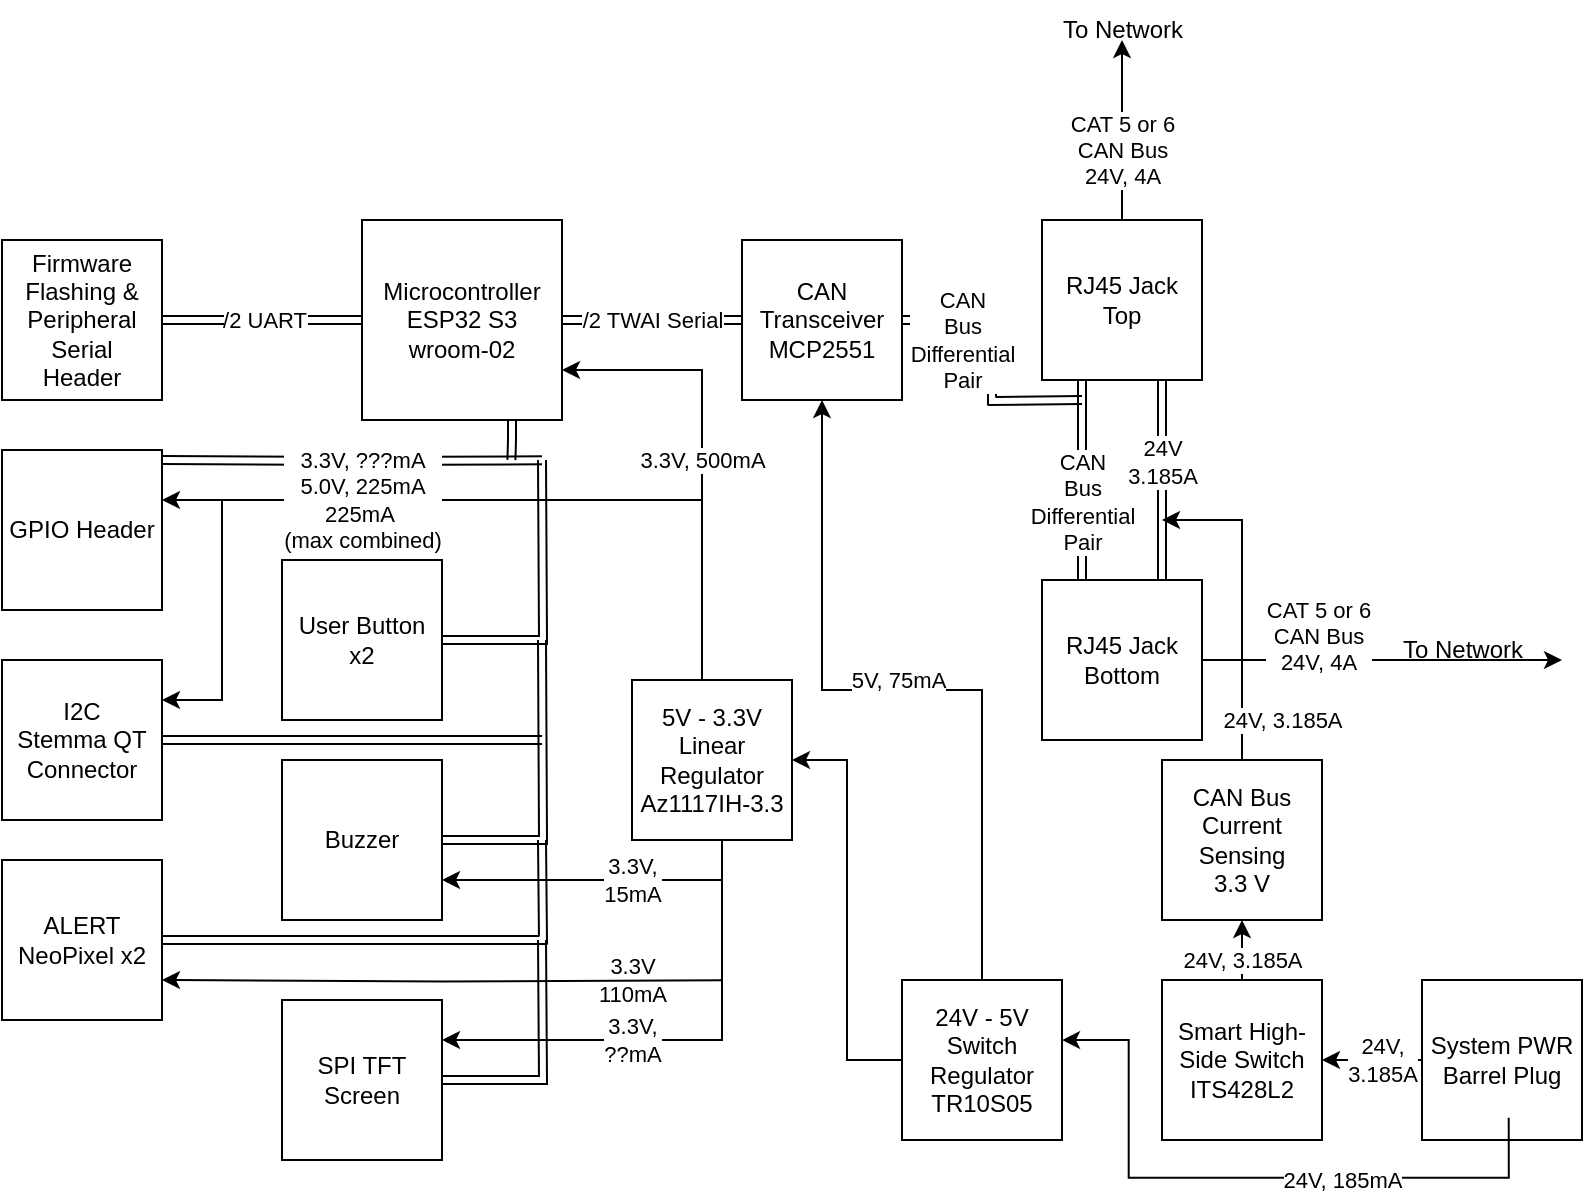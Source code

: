 <mxfile version="24.7.17">
  <diagram name="Page-1" id="OL-ri_v8O1SVaGKDePar">
    <mxGraphModel dx="1854" dy="681" grid="1" gridSize="10" guides="1" tooltips="1" connect="1" arrows="1" fold="1" page="1" pageScale="1" pageWidth="850" pageHeight="1100" math="0" shadow="0">
      <root>
        <mxCell id="0" />
        <mxCell id="1" parent="0" />
        <mxCell id="ekSo-SWd0g9FvmDKu4Mh-38" style="edgeStyle=orthogonalEdgeStyle;rounded=0;orthogonalLoop=1;jettySize=auto;html=1;exitX=1;exitY=0.25;exitDx=0;exitDy=0;shape=link;" edge="1" parent="1">
          <mxGeometry relative="1" as="geometry">
            <mxPoint x="70.0" y="300.143" as="targetPoint" />
            <mxPoint x="-120" y="300" as="sourcePoint" />
          </mxGeometry>
        </mxCell>
        <mxCell id="oyfi-5hGYGsT8HOiiuwC-3" style="edgeStyle=orthogonalEdgeStyle;rounded=0;orthogonalLoop=1;jettySize=auto;html=1;exitX=0.25;exitY=1;exitDx=0;exitDy=0;entryX=0.25;entryY=0;entryDx=0;entryDy=0;shape=link;" parent="1" source="oyfi-5hGYGsT8HOiiuwC-1" target="oyfi-5hGYGsT8HOiiuwC-2" edge="1">
          <mxGeometry relative="1" as="geometry" />
        </mxCell>
        <mxCell id="oyfi-5hGYGsT8HOiiuwC-4" value="CAN&lt;div&gt;Bus&lt;/div&gt;&lt;div&gt;Differential&lt;br&gt;&lt;/div&gt;&lt;div&gt;Pair&lt;/div&gt;" style="edgeLabel;html=1;align=center;verticalAlign=middle;resizable=0;points=[];" parent="oyfi-5hGYGsT8HOiiuwC-3" vertex="1" connectable="0">
          <mxGeometry x="-0.15" y="-2" relative="1" as="geometry">
            <mxPoint x="2" y="18" as="offset" />
          </mxGeometry>
        </mxCell>
        <mxCell id="oyfi-5hGYGsT8HOiiuwC-5" style="edgeStyle=orthogonalEdgeStyle;rounded=0;orthogonalLoop=1;jettySize=auto;html=1;exitX=0.75;exitY=1;exitDx=0;exitDy=0;entryX=0.75;entryY=0;entryDx=0;entryDy=0;shape=link;" parent="1" source="oyfi-5hGYGsT8HOiiuwC-1" target="oyfi-5hGYGsT8HOiiuwC-2" edge="1">
          <mxGeometry relative="1" as="geometry" />
        </mxCell>
        <mxCell id="oyfi-5hGYGsT8HOiiuwC-6" value="24V&lt;div&gt;3.185A&lt;/div&gt;" style="edgeLabel;html=1;align=center;verticalAlign=middle;resizable=0;points=[];" parent="oyfi-5hGYGsT8HOiiuwC-5" vertex="1" connectable="0">
          <mxGeometry x="-0.293" relative="1" as="geometry">
            <mxPoint y="5" as="offset" />
          </mxGeometry>
        </mxCell>
        <mxCell id="XrycKpvrp2F0hZC2AMQf-7" style="edgeStyle=orthogonalEdgeStyle;rounded=0;orthogonalLoop=1;jettySize=auto;html=1;" parent="1" source="oyfi-5hGYGsT8HOiiuwC-1" edge="1">
          <mxGeometry relative="1" as="geometry">
            <mxPoint x="360" y="90" as="targetPoint" />
          </mxGeometry>
        </mxCell>
        <mxCell id="XrycKpvrp2F0hZC2AMQf-9" value="CAT 5 or 6&lt;div&gt;CAN Bus&lt;/div&gt;&lt;div&gt;24V, 4A&lt;/div&gt;" style="edgeLabel;html=1;align=center;verticalAlign=middle;resizable=0;points=[];" parent="XrycKpvrp2F0hZC2AMQf-7" vertex="1" connectable="0">
          <mxGeometry x="-0.097" y="-1" relative="1" as="geometry">
            <mxPoint x="-1" y="6" as="offset" />
          </mxGeometry>
        </mxCell>
        <mxCell id="oyfi-5hGYGsT8HOiiuwC-1" value="RJ45 Jack&lt;div&gt;Top&lt;/div&gt;" style="whiteSpace=wrap;html=1;aspect=fixed;" parent="1" vertex="1">
          <mxGeometry x="320" y="180" width="80" height="80" as="geometry" />
        </mxCell>
        <mxCell id="XrycKpvrp2F0hZC2AMQf-13" style="edgeStyle=orthogonalEdgeStyle;rounded=0;orthogonalLoop=1;jettySize=auto;html=1;" parent="1" source="oyfi-5hGYGsT8HOiiuwC-2" edge="1">
          <mxGeometry relative="1" as="geometry">
            <mxPoint x="580" y="400" as="targetPoint" />
          </mxGeometry>
        </mxCell>
        <mxCell id="oyfi-5hGYGsT8HOiiuwC-2" value="RJ45 Jack&lt;div&gt;Bottom&lt;/div&gt;" style="whiteSpace=wrap;html=1;aspect=fixed;" parent="1" vertex="1">
          <mxGeometry x="320" y="360" width="80" height="80" as="geometry" />
        </mxCell>
        <mxCell id="XrycKpvrp2F0hZC2AMQf-8" value="To Network" style="text;html=1;align=center;verticalAlign=middle;resizable=0;points=[];autosize=1;strokeColor=none;fillColor=none;" parent="1" vertex="1">
          <mxGeometry x="320" y="70" width="80" height="30" as="geometry" />
        </mxCell>
        <mxCell id="XrycKpvrp2F0hZC2AMQf-14" value="To Network" style="text;html=1;align=center;verticalAlign=middle;resizable=0;points=[];autosize=1;strokeColor=none;fillColor=none;" parent="1" vertex="1">
          <mxGeometry x="490" y="380" width="80" height="30" as="geometry" />
        </mxCell>
        <mxCell id="XrycKpvrp2F0hZC2AMQf-15" value="CAT 5 or 6&lt;div&gt;CAN Bus&lt;/div&gt;&lt;div&gt;24V, 4A&lt;/div&gt;" style="edgeLabel;html=1;align=center;verticalAlign=middle;resizable=0;points=[];" parent="1" vertex="1" connectable="0">
          <mxGeometry x="460" y="380.002" as="geometry">
            <mxPoint x="-2" y="8" as="offset" />
          </mxGeometry>
        </mxCell>
        <mxCell id="XrycKpvrp2F0hZC2AMQf-21" style="edgeStyle=orthogonalEdgeStyle;rounded=0;orthogonalLoop=1;jettySize=auto;html=1;entryX=0;entryY=0.5;entryDx=0;entryDy=0;shape=link;" parent="1" source="XrycKpvrp2F0hZC2AMQf-16" target="XrycKpvrp2F0hZC2AMQf-17" edge="1">
          <mxGeometry relative="1" as="geometry" />
        </mxCell>
        <mxCell id="XrycKpvrp2F0hZC2AMQf-22" value="/2 TWAI Serial" style="edgeLabel;html=1;align=center;verticalAlign=middle;resizable=0;points=[];" parent="XrycKpvrp2F0hZC2AMQf-21" vertex="1" connectable="0">
          <mxGeometry x="0.193" relative="1" as="geometry">
            <mxPoint x="-9" as="offset" />
          </mxGeometry>
        </mxCell>
        <mxCell id="ekSo-SWd0g9FvmDKu4Mh-39" style="edgeStyle=orthogonalEdgeStyle;rounded=0;orthogonalLoop=1;jettySize=auto;html=1;exitX=0.75;exitY=1;exitDx=0;exitDy=0;shape=link;" edge="1" parent="1" source="XrycKpvrp2F0hZC2AMQf-16">
          <mxGeometry relative="1" as="geometry">
            <mxPoint x="54.714" y="300" as="targetPoint" />
            <Array as="points">
              <mxPoint x="55" y="290" />
              <mxPoint x="55" y="290" />
            </Array>
          </mxGeometry>
        </mxCell>
        <mxCell id="XrycKpvrp2F0hZC2AMQf-16" value="&lt;div&gt;Microcontroller&lt;/div&gt;ESP32 S3&lt;div&gt;wroom-02&lt;/div&gt;" style="whiteSpace=wrap;html=1;aspect=fixed;" parent="1" vertex="1">
          <mxGeometry x="-20" y="180" width="100" height="100" as="geometry" />
        </mxCell>
        <mxCell id="ekSo-SWd0g9FvmDKu4Mh-42" style="edgeStyle=orthogonalEdgeStyle;rounded=0;orthogonalLoop=1;jettySize=auto;html=1;shape=link;" edge="1" parent="1" source="XrycKpvrp2F0hZC2AMQf-17">
          <mxGeometry relative="1" as="geometry">
            <mxPoint x="340" y="270" as="targetPoint" />
          </mxGeometry>
        </mxCell>
        <mxCell id="XrycKpvrp2F0hZC2AMQf-17" value="CAN Transceiver&lt;div&gt;MCP2551&lt;/div&gt;" style="whiteSpace=wrap;html=1;aspect=fixed;" parent="1" vertex="1">
          <mxGeometry x="170" y="190" width="80" height="80" as="geometry" />
        </mxCell>
        <mxCell id="ekSo-SWd0g9FvmDKu4Mh-13" style="edgeStyle=orthogonalEdgeStyle;rounded=0;orthogonalLoop=1;jettySize=auto;html=1;entryX=1;entryY=0.5;entryDx=0;entryDy=0;" edge="1" parent="1" source="XrycKpvrp2F0hZC2AMQf-26" target="XrycKpvrp2F0hZC2AMQf-32">
          <mxGeometry relative="1" as="geometry" />
        </mxCell>
        <mxCell id="ekSo-SWd0g9FvmDKu4Mh-14" style="edgeStyle=orthogonalEdgeStyle;rounded=0;orthogonalLoop=1;jettySize=auto;html=1;entryX=0.5;entryY=1;entryDx=0;entryDy=0;" edge="1" parent="1" source="XrycKpvrp2F0hZC2AMQf-26" target="XrycKpvrp2F0hZC2AMQf-17">
          <mxGeometry relative="1" as="geometry" />
        </mxCell>
        <mxCell id="ekSo-SWd0g9FvmDKu4Mh-15" value="5V, 75mA" style="edgeLabel;html=1;align=center;verticalAlign=middle;resizable=0;points=[];" vertex="1" connectable="0" parent="ekSo-SWd0g9FvmDKu4Mh-14">
          <mxGeometry x="0.065" relative="1" as="geometry">
            <mxPoint x="10" y="-5" as="offset" />
          </mxGeometry>
        </mxCell>
        <mxCell id="XrycKpvrp2F0hZC2AMQf-26" value="24V - 5V&lt;div&gt;Switch Regulator&lt;/div&gt;&lt;div&gt;TR10S05&lt;/div&gt;" style="whiteSpace=wrap;html=1;aspect=fixed;" parent="1" vertex="1">
          <mxGeometry x="250" y="560" width="80" height="80" as="geometry" />
        </mxCell>
        <mxCell id="ekSo-SWd0g9FvmDKu4Mh-17" style="edgeStyle=orthogonalEdgeStyle;rounded=0;orthogonalLoop=1;jettySize=auto;html=1;entryX=1;entryY=0.75;entryDx=0;entryDy=0;" edge="1" parent="1" source="XrycKpvrp2F0hZC2AMQf-32" target="XrycKpvrp2F0hZC2AMQf-16">
          <mxGeometry relative="1" as="geometry">
            <Array as="points">
              <mxPoint x="150" y="255" />
            </Array>
          </mxGeometry>
        </mxCell>
        <mxCell id="ekSo-SWd0g9FvmDKu4Mh-33" value="3.3V, 500mA" style="edgeLabel;html=1;align=center;verticalAlign=middle;resizable=0;points=[];" vertex="1" connectable="0" parent="ekSo-SWd0g9FvmDKu4Mh-17">
          <mxGeometry x="-0.5" relative="1" as="geometry">
            <mxPoint y="-54" as="offset" />
          </mxGeometry>
        </mxCell>
        <mxCell id="ekSo-SWd0g9FvmDKu4Mh-31" style="edgeStyle=orthogonalEdgeStyle;rounded=0;orthogonalLoop=1;jettySize=auto;html=1;entryX=1;entryY=0.75;entryDx=0;entryDy=0;" edge="1" parent="1" source="XrycKpvrp2F0hZC2AMQf-32" target="HpbLE3dxOEh4a_S6CJni-2">
          <mxGeometry relative="1" as="geometry">
            <Array as="points">
              <mxPoint x="160" y="510" />
            </Array>
          </mxGeometry>
        </mxCell>
        <mxCell id="XrycKpvrp2F0hZC2AMQf-32" value="5V - 3.3V&lt;div&gt;Linear&lt;/div&gt;&lt;div&gt;Regulator&lt;/div&gt;&lt;div&gt;Az1117IH-3.3&lt;br&gt;&lt;/div&gt;" style="whiteSpace=wrap;html=1;aspect=fixed;" parent="1" vertex="1">
          <mxGeometry x="115" y="410" width="80" height="80" as="geometry" />
        </mxCell>
        <mxCell id="XrycKpvrp2F0hZC2AMQf-38" style="edgeStyle=orthogonalEdgeStyle;rounded=0;orthogonalLoop=1;jettySize=auto;html=1;entryX=0;entryY=0.5;entryDx=0;entryDy=0;shape=link;" parent="1" source="XrycKpvrp2F0hZC2AMQf-37" target="XrycKpvrp2F0hZC2AMQf-16" edge="1">
          <mxGeometry relative="1" as="geometry" />
        </mxCell>
        <mxCell id="XrycKpvrp2F0hZC2AMQf-39" value="/2 UART" style="edgeLabel;html=1;align=center;verticalAlign=middle;resizable=0;points=[];" parent="XrycKpvrp2F0hZC2AMQf-38" vertex="1" connectable="0">
          <mxGeometry x="0.006" relative="1" as="geometry">
            <mxPoint as="offset" />
          </mxGeometry>
        </mxCell>
        <mxCell id="XrycKpvrp2F0hZC2AMQf-37" value="&lt;div&gt;Firmware Flashing &amp;amp; Peripheral Serial&lt;/div&gt;&lt;div&gt;Header&lt;/div&gt;" style="whiteSpace=wrap;html=1;aspect=fixed;" parent="1" vertex="1">
          <mxGeometry x="-200" y="190" width="80" height="80" as="geometry" />
        </mxCell>
        <mxCell id="ekSo-SWd0g9FvmDKu4Mh-36" style="edgeStyle=orthogonalEdgeStyle;rounded=0;orthogonalLoop=1;jettySize=auto;html=1;" edge="1" parent="1">
          <mxGeometry relative="1" as="geometry">
            <mxPoint x="-120" y="320" as="targetPoint" />
            <mxPoint x="150.0" y="320" as="sourcePoint" />
          </mxGeometry>
        </mxCell>
        <mxCell id="ekSo-SWd0g9FvmDKu4Mh-37" value="3.3V, ???mA&lt;div&gt;5.0V, 225mA&lt;br&gt;&lt;div&gt;&lt;div&gt;225mA&amp;nbsp;&lt;/div&gt;&lt;div&gt;(max combined)&lt;/div&gt;&lt;/div&gt;&lt;/div&gt;" style="edgeLabel;html=1;align=center;verticalAlign=middle;resizable=0;points=[];" vertex="1" connectable="0" parent="ekSo-SWd0g9FvmDKu4Mh-36">
          <mxGeometry x="0.258" relative="1" as="geometry">
            <mxPoint as="offset" />
          </mxGeometry>
        </mxCell>
        <mxCell id="XrycKpvrp2F0hZC2AMQf-40" value="&lt;div&gt;GPIO Header&lt;/div&gt;" style="whiteSpace=wrap;html=1;aspect=fixed;" parent="1" vertex="1">
          <mxGeometry x="-200" y="295" width="80" height="80" as="geometry" />
        </mxCell>
        <mxCell id="ekSo-SWd0g9FvmDKu4Mh-24" style="edgeStyle=orthogonalEdgeStyle;rounded=0;orthogonalLoop=1;jettySize=auto;html=1;shape=link;" edge="1" parent="1" source="XrycKpvrp2F0hZC2AMQf-52">
          <mxGeometry relative="1" as="geometry">
            <mxPoint x="70.0" y="440" as="targetPoint" />
          </mxGeometry>
        </mxCell>
        <mxCell id="ekSo-SWd0g9FvmDKu4Mh-46" style="edgeStyle=orthogonalEdgeStyle;rounded=0;orthogonalLoop=1;jettySize=auto;html=1;exitX=1;exitY=0.25;exitDx=0;exitDy=0;entryX=1;entryY=0.25;entryDx=0;entryDy=0;" edge="1" parent="1" target="XrycKpvrp2F0hZC2AMQf-52">
          <mxGeometry relative="1" as="geometry">
            <mxPoint x="-90" y="320" as="sourcePoint" />
            <Array as="points">
              <mxPoint x="-90" y="420" />
            </Array>
          </mxGeometry>
        </mxCell>
        <mxCell id="XrycKpvrp2F0hZC2AMQf-52" value="&lt;div&gt;I2C&lt;/div&gt;&lt;div&gt;Stemma QT&lt;/div&gt;&lt;div&gt;Connector&lt;/div&gt;" style="whiteSpace=wrap;html=1;aspect=fixed;" parent="1" vertex="1">
          <mxGeometry x="-200" y="400" width="80" height="80" as="geometry" />
        </mxCell>
        <mxCell id="ekSo-SWd0g9FvmDKu4Mh-25" style="edgeStyle=orthogonalEdgeStyle;rounded=0;orthogonalLoop=1;jettySize=auto;html=1;shape=link;" edge="1" parent="1" source="HpbLE3dxOEh4a_S6CJni-1">
          <mxGeometry relative="1" as="geometry">
            <mxPoint x="70.0" y="490" as="targetPoint" />
          </mxGeometry>
        </mxCell>
        <mxCell id="ekSo-SWd0g9FvmDKu4Mh-29" value="3.3V&lt;div&gt;110mA&lt;/div&gt;" style="edgeLabel;html=1;align=center;verticalAlign=middle;resizable=0;points=[];" vertex="1" connectable="0" parent="ekSo-SWd0g9FvmDKu4Mh-25">
          <mxGeometry x="-0.759" y="3" relative="1" as="geometry">
            <mxPoint x="206" y="23" as="offset" />
          </mxGeometry>
        </mxCell>
        <mxCell id="ekSo-SWd0g9FvmDKu4Mh-45" style="edgeStyle=orthogonalEdgeStyle;rounded=0;orthogonalLoop=1;jettySize=auto;html=1;exitX=1;exitY=0.75;exitDx=0;exitDy=0;entryX=1;entryY=0.75;entryDx=0;entryDy=0;" edge="1" parent="1" target="HpbLE3dxOEh4a_S6CJni-1">
          <mxGeometry relative="1" as="geometry">
            <mxPoint x="160" y="560.182" as="sourcePoint" />
          </mxGeometry>
        </mxCell>
        <mxCell id="HpbLE3dxOEh4a_S6CJni-1" value="ALERT&lt;div&gt;NeoPixel x2&lt;/div&gt;" style="whiteSpace=wrap;html=1;aspect=fixed;" parent="1" vertex="1">
          <mxGeometry x="-200" y="500" width="80" height="80" as="geometry" />
        </mxCell>
        <mxCell id="ekSo-SWd0g9FvmDKu4Mh-20" style="edgeStyle=orthogonalEdgeStyle;rounded=0;orthogonalLoop=1;jettySize=auto;html=1;shape=link;" edge="1" parent="1" source="HpbLE3dxOEh4a_S6CJni-2">
          <mxGeometry relative="1" as="geometry">
            <mxPoint x="70.0" y="390" as="targetPoint" />
          </mxGeometry>
        </mxCell>
        <mxCell id="ekSo-SWd0g9FvmDKu4Mh-22" value="3.3V,&lt;div&gt;15mA&lt;/div&gt;" style="edgeLabel;html=1;align=center;verticalAlign=middle;resizable=0;points=[];" vertex="1" connectable="0" parent="ekSo-SWd0g9FvmDKu4Mh-20">
          <mxGeometry x="-0.71" y="-2" relative="1" as="geometry">
            <mxPoint x="73" y="18" as="offset" />
          </mxGeometry>
        </mxCell>
        <mxCell id="HpbLE3dxOEh4a_S6CJni-2" value="Buzzer" style="whiteSpace=wrap;html=1;aspect=fixed;" parent="1" vertex="1">
          <mxGeometry x="-60" y="450" width="80" height="80" as="geometry" />
        </mxCell>
        <mxCell id="ekSo-SWd0g9FvmDKu4Mh-1" style="edgeStyle=orthogonalEdgeStyle;rounded=0;orthogonalLoop=1;jettySize=auto;html=1;entryX=1;entryY=0.5;entryDx=0;entryDy=0;" edge="1" parent="1" source="HpbLE3dxOEh4a_S6CJni-8" target="fV9_LtwaisOyKF20sLS7-4">
          <mxGeometry relative="1" as="geometry" />
        </mxCell>
        <mxCell id="ekSo-SWd0g9FvmDKu4Mh-2" value="24V,&lt;div&gt;3.185A&lt;/div&gt;" style="edgeLabel;html=1;align=center;verticalAlign=middle;resizable=0;points=[];" vertex="1" connectable="0" parent="ekSo-SWd0g9FvmDKu4Mh-1">
          <mxGeometry x="0.203" relative="1" as="geometry">
            <mxPoint x="10" as="offset" />
          </mxGeometry>
        </mxCell>
        <mxCell id="HpbLE3dxOEh4a_S6CJni-8" value="System PWR Barrel Plug" style="whiteSpace=wrap;html=1;aspect=fixed;" parent="1" vertex="1">
          <mxGeometry x="510" y="560" width="80" height="80" as="geometry" />
        </mxCell>
        <mxCell id="ekSo-SWd0g9FvmDKu4Mh-5" style="edgeStyle=orthogonalEdgeStyle;rounded=0;orthogonalLoop=1;jettySize=auto;html=1;" edge="1" parent="1" source="HpbLE3dxOEh4a_S6CJni-10">
          <mxGeometry relative="1" as="geometry">
            <mxPoint x="380" y="330" as="targetPoint" />
            <Array as="points">
              <mxPoint x="420" y="330" />
            </Array>
          </mxGeometry>
        </mxCell>
        <mxCell id="ekSo-SWd0g9FvmDKu4Mh-47" value="&lt;span style=&quot;caret-color: rgba(0, 0, 0, 0); color: rgba(0, 0, 0, 0); font-family: monospace; font-size: 0px; text-align: start; background-color: rgb(251, 251, 251);&quot;&gt;%3CmxGraphModel%3E%3Croot%3E%3CmxCell%20id%3D%220%22%2F%3E%3CmxCell%20id%3D%221%22%20parent%3D%220%22%2F%3E%3CmxCell%20id%3D%222%22%20value%3D%2224V%2C%203.185A%22%20style%3D%22edgeLabel%3Bhtml%3D1%3Balign%3Dcenter%3BverticalAlign%3Dmiddle%3Bresizable%3D0%3Bpoints%3D%5B%5D%3B%22%20vertex%3D%221%22%20connectable%3D%220%22%20parent%3D%221%22%3E%3CmxGeometry%20x%3D%22420.013%22%20y%3D%22549.859%22%20as%3D%22geometry%22%2F%3E%3C%2FmxCell%3E%3C%2Froot%3E%3C%2FmxGraphModel%3E&lt;/span&gt;" style="edgeLabel;html=1;align=center;verticalAlign=middle;resizable=0;points=[];" vertex="1" connectable="0" parent="ekSo-SWd0g9FvmDKu4Mh-5">
          <mxGeometry x="-0.75" relative="1" as="geometry">
            <mxPoint as="offset" />
          </mxGeometry>
        </mxCell>
        <mxCell id="HpbLE3dxOEh4a_S6CJni-10" value="CAN Bus Current Sensing&lt;div&gt;3.3 V&lt;/div&gt;" style="whiteSpace=wrap;html=1;aspect=fixed;" parent="1" vertex="1">
          <mxGeometry x="380" y="450" width="80" height="80" as="geometry" />
        </mxCell>
        <mxCell id="ekSo-SWd0g9FvmDKu4Mh-19" style="edgeStyle=orthogonalEdgeStyle;rounded=0;orthogonalLoop=1;jettySize=auto;html=1;shape=link;" edge="1" parent="1" source="HpbLE3dxOEh4a_S6CJni-11">
          <mxGeometry relative="1" as="geometry">
            <mxPoint x="70" y="300" as="targetPoint" />
          </mxGeometry>
        </mxCell>
        <mxCell id="HpbLE3dxOEh4a_S6CJni-11" value="User Button&lt;div&gt;x2&lt;/div&gt;" style="whiteSpace=wrap;html=1;aspect=fixed;" parent="1" vertex="1">
          <mxGeometry x="-60" y="350" width="80" height="80" as="geometry" />
        </mxCell>
        <mxCell id="ekSo-SWd0g9FvmDKu4Mh-3" style="edgeStyle=orthogonalEdgeStyle;rounded=0;orthogonalLoop=1;jettySize=auto;html=1;entryX=0.5;entryY=1;entryDx=0;entryDy=0;" edge="1" parent="1" source="fV9_LtwaisOyKF20sLS7-4" target="HpbLE3dxOEh4a_S6CJni-10">
          <mxGeometry relative="1" as="geometry" />
        </mxCell>
        <mxCell id="ekSo-SWd0g9FvmDKu4Mh-4" value="24V, 3.185A" style="edgeLabel;html=1;align=center;verticalAlign=middle;resizable=0;points=[];" vertex="1" connectable="0" parent="ekSo-SWd0g9FvmDKu4Mh-3">
          <mxGeometry x="0.636" y="1" relative="1" as="geometry">
            <mxPoint x="1" y="11" as="offset" />
          </mxGeometry>
        </mxCell>
        <mxCell id="fV9_LtwaisOyKF20sLS7-4" value="Smart High-Side Switch&lt;div&gt;ITS428L2&lt;/div&gt;" style="whiteSpace=wrap;html=1;aspect=fixed;" parent="1" vertex="1">
          <mxGeometry x="380" y="560" width="80" height="80" as="geometry" />
        </mxCell>
        <mxCell id="ekSo-SWd0g9FvmDKu4Mh-9" style="edgeStyle=orthogonalEdgeStyle;rounded=0;orthogonalLoop=1;jettySize=auto;html=1;entryX=0.958;entryY=0.514;entryDx=0;entryDy=0;entryPerimeter=0;" edge="1" parent="1">
          <mxGeometry relative="1" as="geometry">
            <mxPoint x="553.36" y="628.91" as="sourcePoint" />
            <mxPoint x="330.0" y="590.03" as="targetPoint" />
            <Array as="points">
              <mxPoint x="363.36" y="658.91" />
              <mxPoint x="363.36" y="589.91" />
            </Array>
          </mxGeometry>
        </mxCell>
        <mxCell id="ekSo-SWd0g9FvmDKu4Mh-10" value="24V, 185mA" style="edgeLabel;html=1;align=center;verticalAlign=middle;resizable=0;points=[];" vertex="1" connectable="0" parent="ekSo-SWd0g9FvmDKu4Mh-9">
          <mxGeometry x="-0.292" y="1" relative="1" as="geometry">
            <mxPoint as="offset" />
          </mxGeometry>
        </mxCell>
        <mxCell id="ekSo-SWd0g9FvmDKu4Mh-28" style="edgeStyle=orthogonalEdgeStyle;rounded=0;orthogonalLoop=1;jettySize=auto;html=1;shape=link;" edge="1" parent="1" source="ekSo-SWd0g9FvmDKu4Mh-27">
          <mxGeometry relative="1" as="geometry">
            <mxPoint x="70.0" y="540" as="targetPoint" />
          </mxGeometry>
        </mxCell>
        <mxCell id="ekSo-SWd0g9FvmDKu4Mh-32" style="edgeStyle=orthogonalEdgeStyle;rounded=0;orthogonalLoop=1;jettySize=auto;html=1;entryX=1;entryY=0.25;entryDx=0;entryDy=0;" edge="1" parent="1" target="ekSo-SWd0g9FvmDKu4Mh-27">
          <mxGeometry relative="1" as="geometry">
            <mxPoint x="160" y="510" as="sourcePoint" />
            <Array as="points">
              <mxPoint x="160" y="590" />
            </Array>
          </mxGeometry>
        </mxCell>
        <mxCell id="ekSo-SWd0g9FvmDKu4Mh-34" value="3.3V,&lt;div&gt;??mA&lt;/div&gt;" style="edgeLabel;html=1;align=center;verticalAlign=middle;resizable=0;points=[];" vertex="1" connectable="0" parent="ekSo-SWd0g9FvmDKu4Mh-32">
          <mxGeometry x="0.181" relative="1" as="geometry">
            <mxPoint x="5" as="offset" />
          </mxGeometry>
        </mxCell>
        <mxCell id="ekSo-SWd0g9FvmDKu4Mh-27" value="SPI TFT Screen" style="whiteSpace=wrap;html=1;aspect=fixed;" vertex="1" parent="1">
          <mxGeometry x="-60" y="570" width="80" height="80" as="geometry" />
        </mxCell>
        <mxCell id="ekSo-SWd0g9FvmDKu4Mh-43" value="CAN&lt;div&gt;Bus&lt;/div&gt;&lt;div&gt;Differential&lt;br&gt;&lt;/div&gt;&lt;div&gt;Pair&lt;/div&gt;" style="edgeLabel;html=1;align=center;verticalAlign=middle;resizable=0;points=[];" vertex="1" connectable="0" parent="1">
          <mxGeometry x="280" y="239.999" as="geometry" />
        </mxCell>
        <mxCell id="ekSo-SWd0g9FvmDKu4Mh-48" value="24V, 3.185A" style="edgeLabel;html=1;align=center;verticalAlign=middle;resizable=0;points=[];" vertex="1" connectable="0" parent="1">
          <mxGeometry x="440.003" y="429.999" as="geometry" />
        </mxCell>
      </root>
    </mxGraphModel>
  </diagram>
</mxfile>
